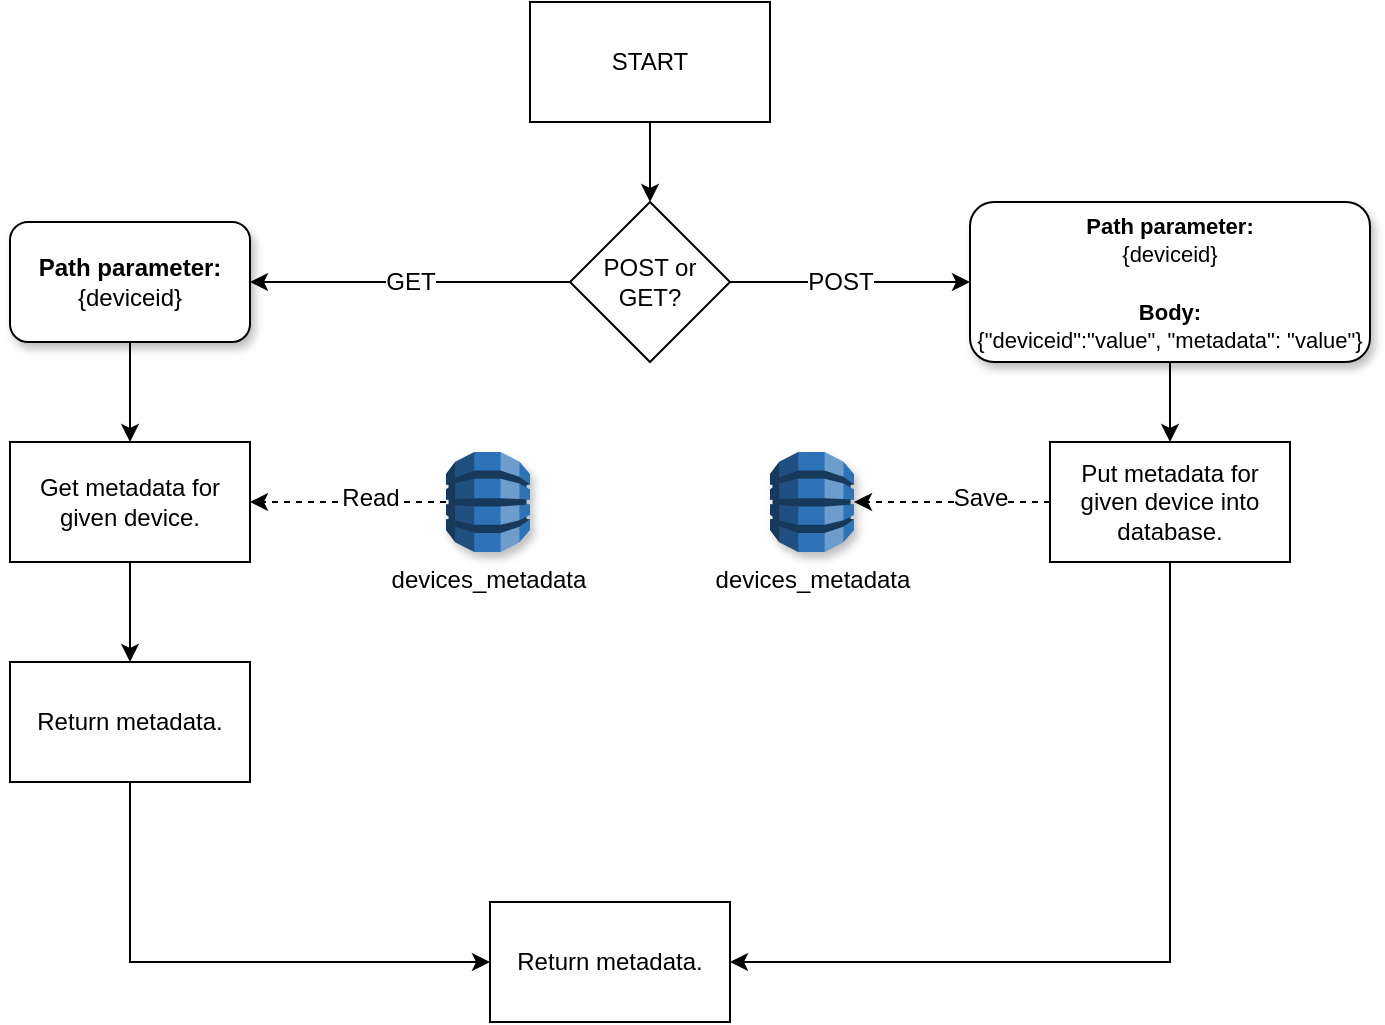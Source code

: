 <mxfile version="12.9.5" type="device"><diagram id="ZEBwGgGfKJTKDpopW0t4" name="Page-1"><mxGraphModel dx="1382" dy="764" grid="1" gridSize="10" guides="1" tooltips="1" connect="1" arrows="1" fold="1" page="1" pageScale="1" pageWidth="827" pageHeight="1169" math="0" shadow="0"><root><mxCell id="0"/><mxCell id="1" parent="0"/><mxCell id="nArOtj7gIi8nvyh2oad5-3" value="" style="edgeStyle=orthogonalEdgeStyle;rounded=0;orthogonalLoop=1;jettySize=auto;html=1;entryX=0.5;entryY=0;entryDx=0;entryDy=0;" edge="1" parent="1" source="nArOtj7gIi8nvyh2oad5-1" target="nArOtj7gIi8nvyh2oad5-4"><mxGeometry relative="1" as="geometry"><mxPoint x="390" y="190" as="targetPoint"/></mxGeometry></mxCell><mxCell id="nArOtj7gIi8nvyh2oad5-1" value="START" style="rounded=0;whiteSpace=wrap;html=1;" vertex="1" parent="1"><mxGeometry x="330" y="50" width="120" height="60" as="geometry"/></mxCell><mxCell id="nArOtj7gIi8nvyh2oad5-6" value="" style="edgeStyle=orthogonalEdgeStyle;rounded=0;orthogonalLoop=1;jettySize=auto;html=1;entryX=1;entryY=0.5;entryDx=0;entryDy=0;" edge="1" parent="1" source="nArOtj7gIi8nvyh2oad5-4" target="nArOtj7gIi8nvyh2oad5-9"><mxGeometry relative="1" as="geometry"><mxPoint x="270" y="190" as="targetPoint"/><Array as="points"/></mxGeometry></mxCell><mxCell id="nArOtj7gIi8nvyh2oad5-10" value="GET" style="text;html=1;align=center;verticalAlign=middle;resizable=0;points=[];labelBackgroundColor=#ffffff;" vertex="1" connectable="0" parent="nArOtj7gIi8nvyh2oad5-6"><mxGeometry x="0.218" y="-2" relative="1" as="geometry"><mxPoint x="17" y="2" as="offset"/></mxGeometry></mxCell><mxCell id="nArOtj7gIi8nvyh2oad5-8" value="" style="edgeStyle=orthogonalEdgeStyle;rounded=0;orthogonalLoop=1;jettySize=auto;html=1;entryX=0;entryY=0.5;entryDx=0;entryDy=0;" edge="1" parent="1" source="nArOtj7gIi8nvyh2oad5-4" target="nArOtj7gIi8nvyh2oad5-21"><mxGeometry relative="1" as="geometry"><mxPoint x="500" y="190" as="targetPoint"/></mxGeometry></mxCell><mxCell id="nArOtj7gIi8nvyh2oad5-11" value="POST" style="text;html=1;align=center;verticalAlign=middle;resizable=0;points=[];labelBackgroundColor=#ffffff;" vertex="1" connectable="0" parent="nArOtj7gIi8nvyh2oad5-8"><mxGeometry x="-0.25" y="2" relative="1" as="geometry"><mxPoint x="10" y="2" as="offset"/></mxGeometry></mxCell><mxCell id="nArOtj7gIi8nvyh2oad5-4" value="POST or GET?" style="rhombus;whiteSpace=wrap;html=1;" vertex="1" parent="1"><mxGeometry x="350" y="150" width="80" height="80" as="geometry"/></mxCell><mxCell id="nArOtj7gIi8nvyh2oad5-16" value="" style="edgeStyle=orthogonalEdgeStyle;rounded=0;orthogonalLoop=1;jettySize=auto;html=1;" edge="1" parent="1" source="nArOtj7gIi8nvyh2oad5-9" target="nArOtj7gIi8nvyh2oad5-15"><mxGeometry relative="1" as="geometry"/></mxCell><mxCell id="nArOtj7gIi8nvyh2oad5-9" value="&lt;b&gt;Path parameter:&lt;/b&gt;&lt;br&gt;{deviceid}" style="rounded=1;whiteSpace=wrap;html=1;shadow=1;" vertex="1" parent="1"><mxGeometry x="70" y="160" width="120" height="60" as="geometry"/></mxCell><mxCell id="nArOtj7gIi8nvyh2oad5-18" value="" style="edgeStyle=orthogonalEdgeStyle;rounded=0;orthogonalLoop=1;jettySize=auto;html=1;" edge="1" parent="1" source="nArOtj7gIi8nvyh2oad5-15" target="nArOtj7gIi8nvyh2oad5-17"><mxGeometry relative="1" as="geometry"/></mxCell><mxCell id="nArOtj7gIi8nvyh2oad5-15" value="Get metadata for given device." style="rounded=0;whiteSpace=wrap;html=1;" vertex="1" parent="1"><mxGeometry x="70" y="270" width="120" height="60" as="geometry"/></mxCell><mxCell id="nArOtj7gIi8nvyh2oad5-20" value="" style="edgeStyle=orthogonalEdgeStyle;rounded=0;orthogonalLoop=1;jettySize=auto;html=1;" edge="1" parent="1" source="nArOtj7gIi8nvyh2oad5-17" target="nArOtj7gIi8nvyh2oad5-19"><mxGeometry relative="1" as="geometry"><Array as="points"><mxPoint x="130" y="530"/></Array></mxGeometry></mxCell><mxCell id="nArOtj7gIi8nvyh2oad5-17" value="Return metadata." style="rounded=0;whiteSpace=wrap;html=1;" vertex="1" parent="1"><mxGeometry x="70" y="380" width="120" height="60" as="geometry"/></mxCell><mxCell id="nArOtj7gIi8nvyh2oad5-19" value="Return metadata." style="rounded=0;whiteSpace=wrap;html=1;" vertex="1" parent="1"><mxGeometry x="310" y="500" width="120" height="60" as="geometry"/></mxCell><mxCell id="nArOtj7gIi8nvyh2oad5-24" value="" style="edgeStyle=orthogonalEdgeStyle;rounded=0;orthogonalLoop=1;jettySize=auto;html=1;" edge="1" parent="1" source="nArOtj7gIi8nvyh2oad5-21" target="nArOtj7gIi8nvyh2oad5-23"><mxGeometry relative="1" as="geometry"/></mxCell><mxCell id="nArOtj7gIi8nvyh2oad5-21" value="&lt;font style=&quot;font-size: 11px&quot;&gt;&lt;b&gt;Path parameter:&lt;/b&gt;&lt;br&gt;{deviceid}&lt;br&gt;&lt;br&gt;&lt;b&gt;Body:&lt;/b&gt;&lt;br&gt;{&quot;deviceid&quot;:&quot;value&quot;, &quot;metadata&quot;: &quot;value&quot;}&lt;/font&gt;" style="rounded=1;whiteSpace=wrap;html=1;shadow=1;" vertex="1" parent="1"><mxGeometry x="550" y="150" width="200" height="80" as="geometry"/></mxCell><mxCell id="nArOtj7gIi8nvyh2oad5-25" style="edgeStyle=orthogonalEdgeStyle;rounded=0;orthogonalLoop=1;jettySize=auto;html=1;entryX=1;entryY=0.5;entryDx=0;entryDy=0;" edge="1" parent="1" source="nArOtj7gIi8nvyh2oad5-23" target="nArOtj7gIi8nvyh2oad5-19"><mxGeometry relative="1" as="geometry"><Array as="points"><mxPoint x="650" y="530"/></Array></mxGeometry></mxCell><mxCell id="nArOtj7gIi8nvyh2oad5-32" value="" style="edgeStyle=orthogonalEdgeStyle;rounded=0;orthogonalLoop=1;jettySize=auto;html=1;dashed=1;entryX=1;entryY=0.5;entryDx=0;entryDy=0;entryPerimeter=0;" edge="1" parent="1" source="nArOtj7gIi8nvyh2oad5-23" target="nArOtj7gIi8nvyh2oad5-30"><mxGeometry relative="1" as="geometry"><mxPoint x="510" y="300" as="targetPoint"/></mxGeometry></mxCell><mxCell id="nArOtj7gIi8nvyh2oad5-33" value="Save" style="text;html=1;align=center;verticalAlign=middle;resizable=0;points=[];labelBackgroundColor=#ffffff;" vertex="1" connectable="0" parent="nArOtj7gIi8nvyh2oad5-32"><mxGeometry x="-0.286" y="-2" relative="1" as="geometry"><mxPoint as="offset"/></mxGeometry></mxCell><mxCell id="nArOtj7gIi8nvyh2oad5-23" value="Put metadata for given device into database." style="rounded=0;whiteSpace=wrap;html=1;" vertex="1" parent="1"><mxGeometry x="590" y="270" width="120" height="60" as="geometry"/></mxCell><mxCell id="nArOtj7gIi8nvyh2oad5-28" value="" style="edgeStyle=orthogonalEdgeStyle;rounded=0;orthogonalLoop=1;jettySize=auto;html=1;entryX=1;entryY=0.5;entryDx=0;entryDy=0;entryPerimeter=0;dashed=1;" edge="1" parent="1" source="nArOtj7gIi8nvyh2oad5-26" target="nArOtj7gIi8nvyh2oad5-15"><mxGeometry relative="1" as="geometry"><mxPoint x="200" y="300" as="targetPoint"/></mxGeometry></mxCell><mxCell id="nArOtj7gIi8nvyh2oad5-29" value="Read" style="text;html=1;align=center;verticalAlign=middle;resizable=0;points=[];labelBackgroundColor=#ffffff;" vertex="1" connectable="0" parent="nArOtj7gIi8nvyh2oad5-28"><mxGeometry x="-0.218" y="-2" relative="1" as="geometry"><mxPoint as="offset"/></mxGeometry></mxCell><mxCell id="nArOtj7gIi8nvyh2oad5-26" value="devices_metadata" style="outlineConnect=0;dashed=0;verticalLabelPosition=bottom;verticalAlign=top;align=center;html=1;shape=mxgraph.aws3.dynamo_db;fillColor=#2E73B8;gradientColor=none;rounded=1;shadow=1;" vertex="1" parent="1"><mxGeometry x="288" y="275" width="42" height="50" as="geometry"/></mxCell><mxCell id="nArOtj7gIi8nvyh2oad5-30" value="devices_metadata" style="outlineConnect=0;dashed=0;verticalLabelPosition=bottom;verticalAlign=top;align=center;html=1;shape=mxgraph.aws3.dynamo_db;fillColor=#2E73B8;gradientColor=none;rounded=1;shadow=1;" vertex="1" parent="1"><mxGeometry x="450" y="275" width="42" height="50" as="geometry"/></mxCell></root></mxGraphModel></diagram></mxfile>